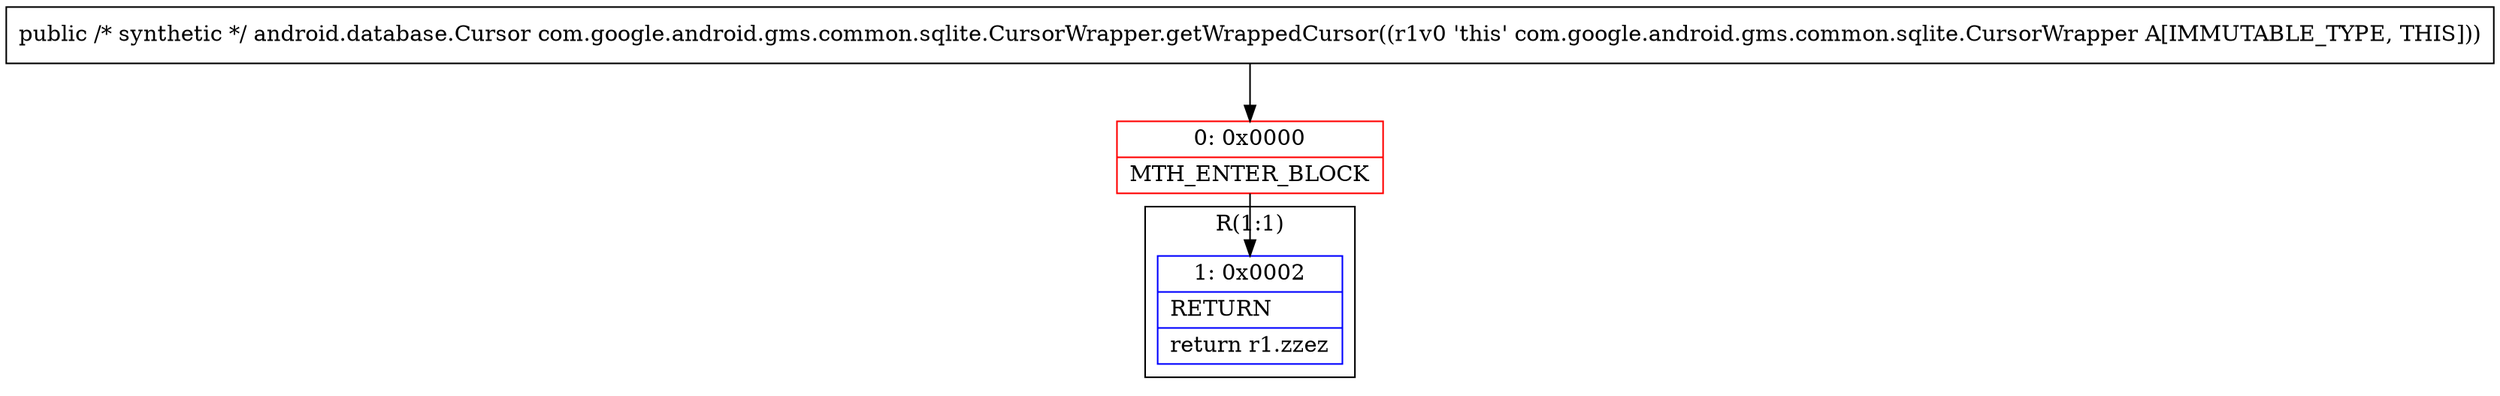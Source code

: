 digraph "CFG forcom.google.android.gms.common.sqlite.CursorWrapper.getWrappedCursor()Landroid\/database\/Cursor;" {
subgraph cluster_Region_803597455 {
label = "R(1:1)";
node [shape=record,color=blue];
Node_1 [shape=record,label="{1\:\ 0x0002|RETURN\l|return r1.zzez\l}"];
}
Node_0 [shape=record,color=red,label="{0\:\ 0x0000|MTH_ENTER_BLOCK\l}"];
MethodNode[shape=record,label="{public \/* synthetic *\/ android.database.Cursor com.google.android.gms.common.sqlite.CursorWrapper.getWrappedCursor((r1v0 'this' com.google.android.gms.common.sqlite.CursorWrapper A[IMMUTABLE_TYPE, THIS])) }"];
MethodNode -> Node_0;
Node_0 -> Node_1;
}

